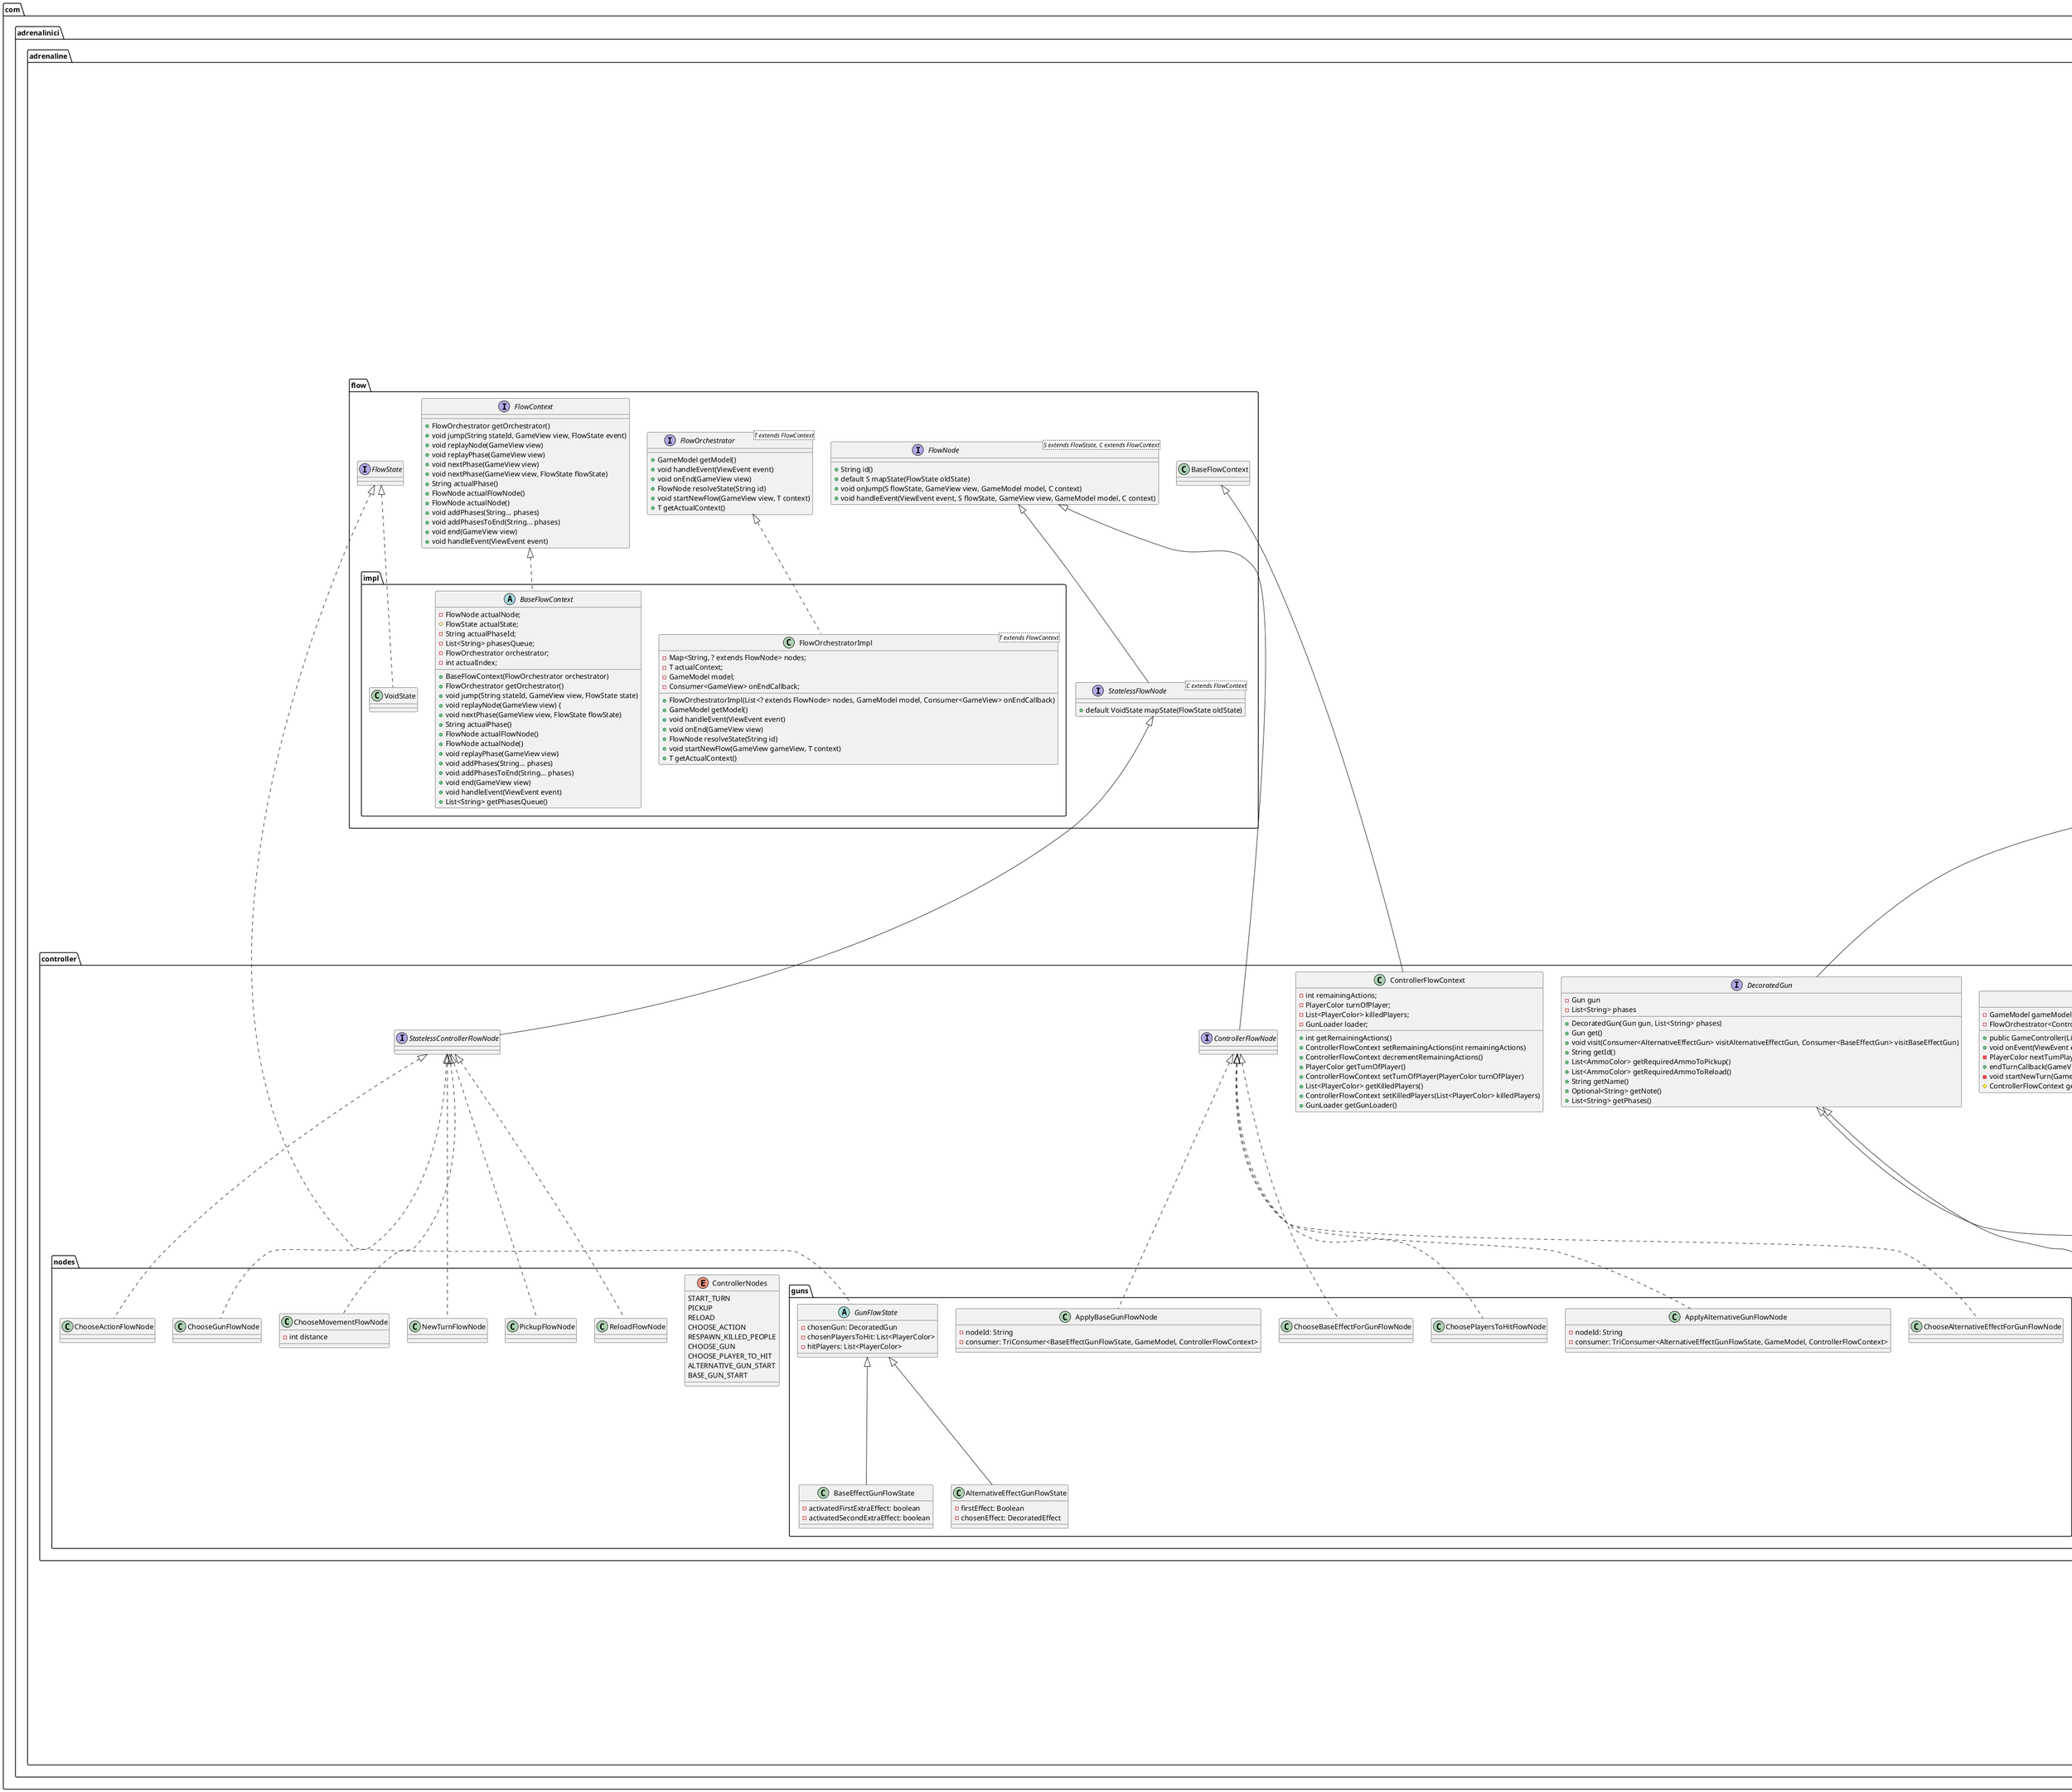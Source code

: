 @startuml

package com.adrenalinici.adrenaline.model {
  class Position {
    -line: int
    -cell: int

    +int cell()
    +int line()
  }

  enum AmmoColor {
      RED
      YELLOW
      BLUE
  }

  interface Gun {
      +List<AmmoColor> getRequiredAmmoToPickup();
      +List<AmmoColor> getRequiredAmmoToReload();
      +void visit(Consumer<AlternativeEffectGun> visitAlternativeEffectGun, Consumer<BaseEffectGun> visitBaseEffectGun)
  }

  BaseGun "1..n"-- AmmoColor: cost

  abstract class BaseGun implements Gun {
      -firstAmmo: AmmoColor
      -extraAmmo: List<AmmoColor>
      -name: String
      -note: Optional<String>
  }

  class AlternativeEffectGun extends BaseGun {
      -firstEffect: Effect
      -secondEffect: Effect
      -secondEffectCost: List<AmmoColor>

      +Effect getFirstEffect()
      +Effect getSecondEffect()
      +List<AmmoColor> getSecondEffectCost()
  }

  AlternativeEffectGun "0..n"-- AmmoColor: "second effect cost"
  AlternativeEffectGun "2..n"-- Effect

  class BaseEffectGun extends BaseGun {
      -baseEffect: Effect
      -firstExtraEffect: Optional<Effect>
      -firstExtraEffectCost: Optional<List<AmmoColor>>
      -secondExtraEffect: Optional<Effect>
      -secondExtraEffectCost: Optional<List<AmmoColor>>

      +Effect getBaseEffect()
      +Optional<Effect> getFirstExtraEffect()
      +Optional<List<AmmoColor>> getFirstExtraEffectCost()
      +Optional<Effect> getSecondExtraEffect()
      +Optional<List<AmmoColor>> getSecondExtraEffectCost()
  }

  BaseEffectGun "1"-- Effect: "first effect"
  BaseEffectGun "0..2"-- Effect: "extra effects"
  BaseEffectGun "0..n"-- AmmoColor: "first extra effect cost"
  BaseEffectGun "0..n"-- AmmoColor: "second extra effect cost"

  class PowerUpCard {
      -ammoColor: AmmoColor
      -powerUpType: PowerUpType
      +AmmoColor getAmmoColor()
      +PowerUpType getPowerUpType()
  }

  PowerUpCard "1..n"-- AmmoColor

  enum PowerUpType {
      VENOM_GRANADE
      SCOPE
      TELEPORT
      KINETIC_RAY
  }

  PowerUpCard "1"-- PowerUpType

  class Effect {
      -name : String
      -description: String
      -configFn: Function<GameController, EffectAvailableConfig>
      -applyFn: BiConsumer<EffectAvailableConfig, GameController>
      +String getName()
      +String getDescription()

      +EffectAvailableConfig generateConfig(GameController controller)
      +void applyEffect(EffectAvailableConfig config, GameController controller)
  }

  class EffectAvailableConfig {
    -hittablePlayers: List<PlayerColor>
    -possiblePreThisPlayerMoves: List<Integer[]>
    -possiblePostThisPlayerMoves: List<Integer[]>
    -possibleEnemiesMovements: Map<PlayerColor, List<PlayerColor>>
  }

  enum PlayerColor {
      GRAY
      YELLOW
      GREEN
      PURPLE
      CYAN
  }

  class PlayerDashboard {
      -ammos: List<AmmoColor>
      -damages: List<PlayerColor>
      -marks: List<PlayerColor>
      -loadedGuns: List<Gun>
      -unloadedGuns: List<Gun>
      -powerUpCards: List<PowerUpCard>
      -skullsNumber: int
      -points: int
      -firstPlayer: boolean

      +void addAmmo(AmmoColor ammo)
      +void removeAmmos(List<AmmoColor> ammos)
      +List<AmmoColor> getAmmos()
      +void addDamages(List<PlayerColor> damages)
      +void removeAllDamages()
      +List<PlayerColor> getDamages()
      +Optional<PlayerColor> getFirstDamage()
      +Optional<PlayerColor> getKillDamage()
      +Optional<PlayerColor> getCruelDamage()
      +void addMarks(List<PlayerColor> marks)
      +void removeMarks(List<PlayerColor> marks)
      +List<PlayerColor> getMarks()
      +void addLoadedGun(Gun loadedGun)
      +void removeLoadedGun(Gun loadedGun)
      +List<Gun> getLoadedGuns()
      +void addUnloadedGun(Gun unloadedGun)
      +void removeUnloadedGun(Gun loadedGun)
      +List<Gun> getUnloadedGuns()
      +void addPowerUpCard(PowerUpCard powerUp)
      +void removePowerUpCard(PowerUpCard powerUp)
      +List<PowerUpCard> getPowerUpCards()
      +void incrementSkullsNumber()
      +int getSkullsNumber()
      +void addPoints(int points)
      +int getPoints()
      +boolean getFirstPlayer()
  }

  PlayerDashboard "0..9"-- AmmoColor
  PlayerDashboard "0..12"-- PlayerColor: "damages"
  PlayerDashboard "0..n"-- PlayerColor: "marks"
  PlayerDashboard "0..3"-- PlayerColor: "guns"
  PlayerDashboard "0..n"-- PowerUpCard: "power up cards"

  class AmmoCard {
      -ammoColor: List<AmmoColor>
      -powerUpCard: Optional<PowerUpCard>

      +List<AmmoColor> getAmmoColor()
      +Optional<PowerUpCard> getPowerUpCard()
  }

  AmmoCard "2..3"-- AmmoColor
  AmmoCard "0..1"-- PowerUpCard

  enum Action {
      MOVE_MOVE_MOVE
      MOVE_PICKUP
      SHOOT
      MOVE_MOVE_PICKUP
      MOVE_SHOOT
      MOVE_RELOAD_SHOOT
      MOVE_MOVE_MOVE_MOVE
      MOVE_MOVE_RELOAD_SHOOT
      MOVE_MOVE_MOVE_PICKUP
  }

  class GameStatus {
      -killScore: List<Map.Entry<PlayerColor, Boolean>>
      -remainingSkulls: int
      -doubleKillScore: List<PlayerColor>
      -roundPlayer: PlayerColor
      -dashboard: Dashboard
      -playerDashboards: List<PlayerDashboard>

      +void addKillScore(PlayerColor playerColor, boolean cruelKill)
      +List<Map.Entry<PlayerColor, Boolean>> getKillScore()
      +int decrementSkulls()
      +int getRemainingSkulls()
      +void addDoubleKillScore(PlayerColor playerColor)
      +List<PlayerColor> getDoubleKillScore()
      +void setRoundPlayer(PlayerColor playerColor)
      +PlayerColor getRoundPlayer()
  }

  com.adrenalinici.adrenaline.observer.Observable <|-- GameStatus: "T::ModelEvent"

  note left: killScore is a list of tuples\nwhere PlayerColor is the color of the\nkiller and the Boolean represents cruel kill

  GameStatus "0..8"-- PlayerColor: "assassins"
  GameStatus "0..n"-- PlayerColor: "double kills"
  GameStatus "1"-- PlayerColor: "round of player"

  class Dashboard {
      -dashboardCells: List<DashboardCell>

      +List<DashboardCell> getDashboardCells()
  }

  enum DashboardCellBoundType{
      OPEN
      WALL
      DOOR
  }

  interface DashboardCell {
      +List<PlayerColor> getPlayersInCell()
      +Optional<DashboardCellBoundType> getNorthDashboardCellBoundType()
      +Optional<DashboardCellBoundType> getSouthDashboardCellBoundType()
      +Optional<DashboardCellBoundType> getWestDashboardCellBoundType()
      +Optional<DashboardCellBoundType> getEastDashboardCellBoundType()
      +Optional<DashboardCell> getNorthDashboardCell()
      +Optional<DashboardCell> getSouthDashboardCell()
      +Optional<DashboardCell> getWestDashboardCell()
      +Optional<DashboardCell> getEastDashboardCell()
      +void visit(Consumer<RespawnDashboardCell> visitRespawnDashboardCell, Consumer<PickupDashboardCell> visitPickupDashboardCell)
  }

  DashboardCell --*"0..n" Dashboard

  abstract class BaseDashboardCell implements DashboardCell {
      -playerInCell: List<PlayerColor>
      -northDashboardCellBoundType: DashboardCellBoundType
      -southDashboardCellBoundType: DashboardCellBoundType
      -westDashboardCellBoundType: DashboardCellBoundType
      -eastDashboardCellBoundType: DashboardCellBoundType
  }

  BaseDashboardCell "4"-- DashboardCellBoundType

  class RespawnDashboardCell extends BaseDashboardCell {
      -availableGuns: List<Gun>
      +List<Gun> getAvailableGuns()
      +void removeAvailableGun(Gun gunToRemove)
      +void addAvailableGun(Gun gunToAdd)
  }

  RespawnDashboardCell "0..3"-- Gun

  class PickupDashboardCell extends BaseDashboardCell {
      -ammoCard: Optional<AmmoCard>
      +AmmoCard getAmmoCard()
      +void setAmmoCard(AmmoCard ammoCard)
      +void removeAmmoCard()
  }

  PickupDashboardCell "0..1"-- AmmoCard

}

package com.adrenalinici.adrenaline.view.events {
  interface ViewEvent {
    +GameView getGameView()
  }

  class FirstTurnEvent implements ViewEvent {
    -player: PlayerColor
    +PlayerColor getPlayer()
  }

  class NewTurnEvent implements ViewEvent {
    -player: PlayerColor
    +PlayerColor getPlayer()
  }

  class ActionChosenEvent implements ViewEvent {
    -action: Action
    +Action getAction()
  }

  class MovementChosenEvent implements ViewEvent {
    -movement: Position
    +Position getMovement()
  }

  class GunChosenEvent implements ViewEvent {
    -gun: Gun
    +Gun getChosenGun()
  }

  class ChosenEffectConfigurationEvent implements ViewEvent {
    -playersToHit: List<PlayerColor>
    -effectToApply: Effect
    -numberOfScopePowerUpUsed: int
    +List<PlayerColor> getPlayersToHit()
    +Effect getEffectToApply()
    +int getNumberOfScopePowerUpUsed()
  }

  class ChosenRespawnLocationEvent implements ViewEvent {
    -respawnCell: Position
    +Position getRespawnCell()
  }

  class ReloadGunsEvent implements ViewEvent {
    -gunsToReload: List<Gun>
    +List<Gun> getGunsToReload()
  }

  class ChosenBaseEffectConfigurationEvent implements ViewEvent {
    -baseEffectPlayersToHit: List<PlayerColor>
    -extraEffectOnePlayersToHit: List<PlayerColor>
    -extraEffectTwoPlayersToHit: List<PlayerColor>
    -numberOfScopePowerUpUsed: int
    +List<PlayerColor> getBaseEffectPlayersToHit()
    +PlayerColor getExtraEffectOnePlayersToHit()
    +PlayerColor getExtraEffectTwoPlayersToHit()
    +int getNumberOfScopePowerUpUsed()
  }

  class VenomGranadeChosenEvent implements ViewEvent{
    -chosenVenomGranades: List<PowerUpCard>
    +List<PowerUpCard> getChosenVenomGranades()
  }

  class EnemyChosenEvent implements ViewEvent{
    -chosenEnemy: PlayerColor
    +PlayerColor getChosenEnemy()
  }

  class EnemyMovementChosenEvent implements ViewEvent{
    -chosenEnemyMovement: Position
    +Position getChosenEnemyMovement()
  }
}

package com.adrenalinici.adrenaline.model.events {
  interface ModelEvent{
    +GameStatus getGameStatus()
  }

  class DashboardCellUpdatedEvent implements ModelEvent{
    -dashboard: Dashboard
    -dashboardCell: DashboardCell
    +Dashboard getDashboard()
    +DashboardCell getDashboardCell()
  }

  class PlayerDashboardUpdatedEvent implements ModelEvent{
    -playerDashboard: PlayerDashboard
    +PlayerDashboard getPlayerDashboard()
  }

  class GameStatusUpdatedEvent implements ModelEvent{
    -killerColor: PlayerColor
    -cruelKill: Boolean
  }
}

package com.adrenalinici.adrenaline.controller.guns {
  abstract class AlternativeEffectGunFactory implements GunFactory {
    + AlternativeEffectGun getModelGun (String key, ObjectNode config)
    + public DecoratedAlternativeEffectGun getDecoratedGun(String key, ObjectNode config)
  }

  abstract class BaseEffectGunFactory implements GunFactory {
   +BaseEffectGun getModelGun(String key, ObjectNode config)
   +DecoratedBaseEffectGun getDecoratedGun(String key, ObjectNode config)
  }

  class MachineGunGunFactory extends BaseEffectGunFactory {
    +boolean canConsume(String key, ObjectNode config)
    +List<ControllerFlowNode> getAdditionalNodes(String key, ObjectNode config)
  }

  class ZX2GunFactory extends AlternativeEffectGunFactory {

    + boolean canConsume(String key, ObjectNode config)
    + List<ControllerFlowNode> getAdditionalNodes(String key, ObjectNode config)
  }
}

package com.adrenalinici.adrenaline.controller {

  class ControllerFlowContext extends com.adrenalinici.adrenaline.flow.BaseFlowContext {
    -int remainingActions;
    -PlayerColor turnOfPlayer;
    - List<PlayerColor> killedPlayers;
    - GunLoader loader;

    + int getRemainingActions()
    + ControllerFlowContext setRemainingActions(int remainingActions)
    + ControllerFlowContext decrementRemainingActions()
    + PlayerColor getTurnOfPlayer()
    + ControllerFlowContext setTurnOfPlayer(PlayerColor turnOfPlayer)
    + List<PlayerColor> getKilledPlayers()
    + ControllerFlowContext setKilledPlayers(List<PlayerColor> killedPlayers)
    + GunLoader getGunLoader()
  }

  interface ControllerFlowNode extends com.adrenalinici.adrenaline.flow.FlowNode

  class DecoratedEffect {
    - Effect effect
    - List<String> additionalPhases
    - List<AmmoColor> requiredAmmos

    + Effect get()
    + String getId()
    + String getName()
    + String getDescription()
    + List<AmmoColor> getRequiredAmmos()
    + List<String> getAdditionalPhases()
  }

  class GameController  {
    - GameModel gameModel
    - FlowOrchestrator<ControllerFlowContext> flowOrchestrator

    + public GameController(List<? extends FlowNode> flowNodes, GameModel gameModel)
    + void onEvent(ViewEvent event)
    - PlayerColor nextTurnPlayer()
    + endTurnCallback(GameView view)
    - void startNewTurn(GameView view, PlayerColor player)
    # ControllerFlowContext getFlowContext()
  }

  interface GunFactory {

    +boolean canConsume(String key, ObjectNode config)

    + Gun getModelGun(String key, ObjectNode config)
    + DecoratedGun getDecoratedGun(String key, ObjectNode config)
    + List<ControllerFlowNode> getAdditionalNodes(String key, ObjectNode config)
  }

  class GunLoader {
    - List<GunFactory> factories

    + GunLoader(List<GunFactory> factories)
    + Gun getModelGun(String id)
    + DecoratedGun getDecoratedGun(String id)
    + List<ControllerFlowNode> getAdditionalNodes(String id)
    + GunFactory resolveGunFactory(String id)
    + {static} JsonNode getGunConfigJson(String id)
  }

  class CardDeck<T> {
    -List<T> queue

    +CardDeck(List<T> queue)
    +Optional<T> getCard()
  }

  interface StatelessControllerFlowNode extends com.adrenalinici.adrenaline.flow.StatelessFlowNode

  com.adrenalinici.adrenaline.observer.Observer <|.. GameController: "T::ViewEvent"

  interface DecoratedGun extends com.adrenalinici.adrenaline.model.Gun {
    - Gun gun
    - List<String> phases

    + DecoratedGun(Gun gun, List<String> phases)
    + Gun get()
    +void visit(Consumer<AlternativeEffectGun> visitAlternativeEffectGun, Consumer<BaseEffectGun> visitBaseEffectGun)
    + String getId()
    + List<AmmoColor> getRequiredAmmoToPickup()
    + List<AmmoColor> getRequiredAmmoToReload()
    + String getName()
    + Optional<String> getNote()
    + List<String> getPhases()
  }

  class DecoratedAlternativeEffectGun extends DecoratedGun {
    - DecoratedEffect firstEffect
    - DecoratedEffect secondEffect

    + DecoratedEffect getFirstEffect()
    + DecoratedEffect getSecondEffect()
    + AlternativeEffectGun get()
  }

  class DecoratedBaseEffectGun extends DecoratedGun {
    - DecoratedEffect baseEffect
    - DecoratedEffect firstExtraEffect
    - DecoratedEffect secondExtraEffect

    + DecoratedEffect getBaseEffect()
    + List<AmmoColor> getFirstExtraEffectCost()
    + DecoratedEffect getFirstExtraEffect()
    + boolean hasFirstExtraEffect()
    + List<AmmoColor> getSecondExtraEffectCost()
    + DecoratedEffect getSecondExtraEffect()
    + boolean hasSecondExtraEffect()
    + BaseEffectGun get()
  }

}

package com.adrenalinici.adrenaline.controller.nodes {

  enum ControllerNodes {
      START_TURN
      PICKUP
      RELOAD
      CHOOSE_ACTION
      RESPAWN_KILLED_PEOPLE
      CHOOSE_GUN
      CHOOSE_PLAYER_TO_HIT
      ALTERNATIVE_GUN_START
      BASE_GUN_START
  }

  class ChooseActionFlowNode implements com.adrenalinici.adrenaline.controller.StatelessControllerFlowNode

  class ChooseGunFlowNode implements com.adrenalinici.adrenaline.controller.StatelessControllerFlowNode

  class ChooseMovementFlowNode implements com.adrenalinici.adrenaline.controller.StatelessControllerFlowNode {
    -int distance
  }

  class NewTurnFlowNode implements com.adrenalinici.adrenaline.controller.StatelessControllerFlowNode

  class PickupFlowNode implements com.adrenalinici.adrenaline.controller.StatelessControllerFlowNode

  class ReloadFlowNode implements com.adrenalinici.adrenaline.controller.StatelessControllerFlowNode
}

package com.adrenalinici.adrenaline.controller.nodes.guns {

  abstract class GunFlowState implements com.adrenalinici.adrenaline.flow.FlowState {
    -chosenGun: DecoratedGun
    -chosenPlayersToHit: List<PlayerColor>
    -hitPlayers: List<PlayerColor>
  }

  class AlternativeEffectGunFlowState extends GunFlowState {
    -firstEffect: Boolean
    -chosenEffect: DecoratedEffect
  }

  class BaseEffectGunFlowState extends GunFlowState {
    -activatedFirstExtraEffect: boolean
    -activatedSecondExtraEffect: boolean
  }

  class ApplyAlternativeGunFlowNode implements com.adrenalinici.adrenaline.controller.ControllerFlowNode {
    -nodeId: String
    -consumer: TriConsumer<AlternativeEffectGunFlowState, GameModel, ControllerFlowContext>
  }

  class ApplyBaseGunFlowNode implements com.adrenalinici.adrenaline.controller.ControllerFlowNode {
    -nodeId: String
    -consumer: TriConsumer<BaseEffectGunFlowState, GameModel, ControllerFlowContext>
  }

  class ChooseAlternativeEffectForGunFlowNode implements com.adrenalinici.adrenaline.controller.ControllerFlowNode
  class ChooseBaseEffectForGunFlowNode implements com.adrenalinici.adrenaline.controller.ControllerFlowNode
  class ChoosePlayersToHitFlowNode implements com.adrenalinici.adrenaline.controller.ControllerFlowNode
}

package com.adrenalinici.adrenaline.flow {

  interface FlowContext {
    + FlowOrchestrator getOrchestrator()
    + void jump(String stateId, GameView view, FlowState event)
    + void replayNode(GameView view)
    + void replayPhase(GameView view)
    + void nextPhase(GameView view)
    + void nextPhase(GameView view, FlowState flowState)
    + String actualPhase()
    + FlowNode actualFlowNode()
    + FlowNode actualNode()
    + void addPhases(String... phases)
    + void addPhasesToEnd(String... phases)
    + void end(GameView view)
    + void handleEvent(ViewEvent event)
  }

  interface FlowNode<S extends FlowState, C extends FlowContext> {
      + String id()
      + default S mapState(FlowState oldState)
      + void onJump(S flowState, GameView view, GameModel model, C context)
      + void handleEvent(ViewEvent event, S flowState, GameView view, GameModel model, C context)
  }

  interface FlowOrchestrator<T extends FlowContext> {
      + GameModel getModel()
      + void handleEvent(ViewEvent event)
      + void onEnd(GameView view)
      + FlowNode resolveState(String id)
      + void startNewFlow(GameView view, T context)
      + T getActualContext()
  }

  interface FlowState

  interface StatelessFlowNode<C extends FlowContext> extends FlowNode {
    + default VoidState mapState(FlowState oldState)
  }
}

package com.adrenalinici.adrenaline.flow.impl {
  abstract class BaseFlowContext implements com.adrenalinici.adrenaline.flow.FlowContext {
    - FlowNode actualNode;
    # FlowState actualState;
    - String actualPhaseId;
    - List<String> phasesQueue;
    - FlowOrchestrator orchestrator;
    - int actualIndex;

    + BaseFlowContext(FlowOrchestrator orchestrator)
    + FlowOrchestrator getOrchestrator()
    + void jump(String stateId, GameView view, FlowState state)
    + void replayNode(GameView view) {
    + void nextPhase(GameView view, FlowState flowState)
    + String actualPhase()
    + FlowNode actualFlowNode()
    + FlowNode actualNode()
    + void replayPhase(GameView view)
    + void addPhases(String... phases)
    + void addPhasesToEnd(String... phases)
    + void end(GameView view)
    + void handleEvent(ViewEvent event)
    + List<String> getPhasesQueue()
  }

  class FlowOrchestratorImpl<T extends FlowContext> implements com.adrenalinici.adrenaline.flow.FlowOrchestrator {

    -Map<String, ? extends FlowNode> nodes;
    -T actualContext;
    -GameModel model;
    -Consumer<GameView> onEndCallback;

    +FlowOrchestratorImpl(List<? extends FlowNode> nodes, GameModel model, Consumer<GameView> onEndCallback)
    +GameModel getModel()
    +void handleEvent(ViewEvent event)
    +void onEnd(GameView view)
    +FlowNode resolveState(String id)
    +void startNewFlow(GameView gameView, T context)
    +T getActualContext()
  }

  class VoidState implements com.adrenalinici.adrenaline.flow.FlowState
}

package com.adrenalinici.adrenaline.view {
  class GameView {
    +void showAvailableActions(List<Action> actions)
    +void showAvailableMovements(List<Position> positions)
    +void showNextTurn(PlayerColor player)
    +void showReloadableGuns(List<Gun> guns)
    +void showLoadedGuns(List<Gun> guns)
    +void showBaseGunExtraEffects(List<Effect> effects)
    +void showAvailableRespawnLocations(List<AmmoColor> respawnLocations)
    +void showAvailableAlternativeEffectsGun(Effect firstEffect, Effect secondEffect)
    +void showChoosePlayerToHit(List<PlayerColor> players)
    +void showChoosePlayerToMove(Map<PlayerColor, List<Position>> availableMovements)
    +void showAvailableExtraEffects(Effect firstExtraEffect, Effect secondExtraEffect)
    +void showAvailableVenomGranades(PlayerColor player)
    +void showAvailablePowerUpCards(PlayerColor player)
    +void showAvailableEnemyMovements(List<Position> positions)
    +void showAvailableGuns(List<Gun> guns)
    +void showAvailableGunsToPickup(List<Gun> guns)
  }

  com.adrenalinici.adrenaline.observer.Observable <|-- GameView: "T::ViewEvent"
  com.adrenalinici.adrenaline.observer.Observer <|.. GameView: "T::ModelEvent"

  note bottom: the two different showApplicableEffects methods are called from AlternativeEffectGun (first one) and from BaseEffectGun (second one)
}

package com.adrenalinici.adrenaline.observer {
   interface Observer<T>
   class Observable<T>
}

package com.adrenalinici.adrenaline.network.inbox {
  interface InboxMessage

  class InboxEntry {
    -connectionId: String
    -message: InboxMessage

    +String getConnectionId()
    +InboxMessage getMessage()
  }
  
  class ViewEventMessage implements InboxMessage {
    -viewEvent: ViewEvent
    
    +ViewEvent getViewEvent()
  }
  
  class ConnectedPlayerMessage implements InboxMessage
  
  class DisconnectedPlayerMessage implements InboxMessage
  
  class ChosenMyPlayerColorMessage implements InboxMessage {
    -color: PlayerColor
    
    +PlayerColor getColor()
  }
}

package com.adrenalinici.adrenaline.network.outbox {
  interface OutboxMessage

  class AvailableActionsMessage implements OutboxMessage
  class AvailableAlternativeEffectsGunMessage implements OutboxMessage
  class AvailableEnemyExtraMovementsMessage implements OutboxMessage
  class AvailableExtraEffectsMessage implements OutboxMessage
  class AvailableGunsToPickupMessage implements OutboxMessage
  class AvailableMovementsMessage implements OutboxMessage
  class AvailablePowerUpCardsMessage implements OutboxMessage
  class AvailableRespawnLocationsMessage implements OutboxMessage
  class AvailableVenomGrenadesMessage implements OutboxMessage
  class baseGunExtraEffectsMessage implements OutboxMessage
  class ChooseMyPlayerMessage implements OutboxMessage
  class ChoosePlayerToHitMessage implements OutboxMessage
  class ChoosePlayerToMoveMessage implements OutboxMessage
  class LoadedGunsMessage implements OutboxMessage
  class ModelEventMessage implements OutboxMessage
  class NextTurnMessage implements OutboxMessage
  class ReloadableGunsMessage implements OutboxMessage
}

package com.adrenalinici.adrenaline.network.client {
  class ClientViewProxy {
    -view: BaseClientGameView

    +void handleNewServerMessage(OutboxMessage message)
  }

  com.adrenalinici.adrenaline.observer.Observable <|-- ClientViewProxy: "T::InboxMessage"

  class ClientNetworkAdapter implements java.lang.Runnable {
    -clientViewOutbox: BlockingQueue<InboxMessage>
    -clientViewInbox: BlockingQueue<OutboxMessage>
    -proxy: ClientViewProxy

    +void initialize()
    +void run()
    +void stop()
  }

  com.adrenalinici.adrenaline.observer.Observer <|-- ClientNetworkAdapter: "T::InboxMessage"
}

package com.adrenalinici.adrenaline.network.client.rmi {
  interface GameRmiClient extends java.rmi.Remote {
    +void acceptMessage(OutboxMessage message)
  }

  class GameRmiClientImpl implements GameRmiClient {
    -clientViewInbox: BlockingQueue<OutboxMessage>
  }

  class RmiClientNetworkAdapter extends com.adrenalinici.adrenaline.network.client.ClientNetworkAdapter {
    -registry: Registry
    -server: GameRmiServer
    -senderThread: Thread
  }

  class SenderRunnable implements java.lang.Runnable {
    -clientViewOutbox: BlockingQueue<InboxMessage>
    -server: GameRmiServer
    -client: GameRmiClient
  }
}

package com.adrenalinici.adrenaline.network.client.socket {

  class SocketClientNetworkAdapter extends com.adrenalinici.adrenaline.network.client.ClientNetworkAdapter {
    -receiverThread: Thread
    -senderThread: Thread
    -channel: SocketChannel
  }

  class ReceiverRunnable implements java.lang.Runnable {
    -clientViewInbox: BlockingQueue<OutboxMessage>
    -channel: SocketChannel
  }

  class SenderRunnable implements java.lang.Runnable {
    -clientViewOutbox: BlockingQueue<InboxMessage>
    -channel: SocketChannel
  }
}

package com.adrenalinici.adrenaline.network.server {
  abstract class BaseGameViewServer implements com.adrenalinici.adrenaline.view.GameView, java.lang.Runnable {
    -inbox: BlockingQueue<InboxEntry>
    -outbox: BlockingQueue<OutboxMessage>
    -connectedPlayers: Map<String, PlayerColor>
    -availablePlayers: Set<PlayerColor>

    +void run()
    -void checkStartMatch()
    -void checkResumeMatch()
    #void broadcast(OutboxMessage en)
  }

  com.adrenalinici.adrenaline.observer.Observable <|-- BaseGameViewServer: "T::DecoratedEvent<ViewEvent, BaseGameViewServer>"

  class GameViewServer extends BaseGameViewServer

  abstract class ServerNetworkAdapter {
    -inbox: BlockingQueue<InboxEntry>
    -outbox: BlockingQueue<OutboxMessage>

    +abstract void start()
    +abstract void stop()
  }

}

package com.adrenalinici.adrenaline.network.server.socket {
  abstract class BaseSocketRunnable {
    #connectedClients: Map<Socket, String>
  }

  class BroadcasterRunnable extends BaseSocketRunnable {
    -viewOutbox: BlockingQueue<OutboxMessage>
  }

  class ReceiverRunnable extends BaseSocketRunnable {
    -readSelector: Selector
    -viewInbox: BlockingQueue<InboxEntry>
  }

  class SocketServerNetworkAdapter extends com.adrenalinici.adrenaline.network.server.ServerNetworkAdapter {
    -receiverThread: Thread
    -broadcasterThread: Thread
    -serverChannel: ServerSocketChannel
    -connectedClients: Map<Socket, String>

    +void start()
    +void stop()
  }

}

package com.adrenalinici.adrenaline.network.server.rmi {
  interface GameRmiServer extends java.rmi.Remote {
    +void acceptMessage(InboxMessage message, GameRmiClient client)
    +void startConnection(GameRmiClient client)
  }

  class BroadcasterRunnable implements java.lang.Runnable {
    -connectedClients: Map<String, GameRmiClient>
    -viewOutbox: BlockingQueue<OutboxMessage>
  }

  class RmiServerNetworkAdapter extends com.adrenalinici.adrenaline.network.server.ServerNetworkAdapter implements GameRmiServer {
    -addressToConnectionId: Map<String, String>
    -connectionIdToClient: Map<String, GameRmiClient>
    -broadcasterThread: Thread
    -registry: Registry

    +void start()
    +void stop()
  }

}

@enduml

